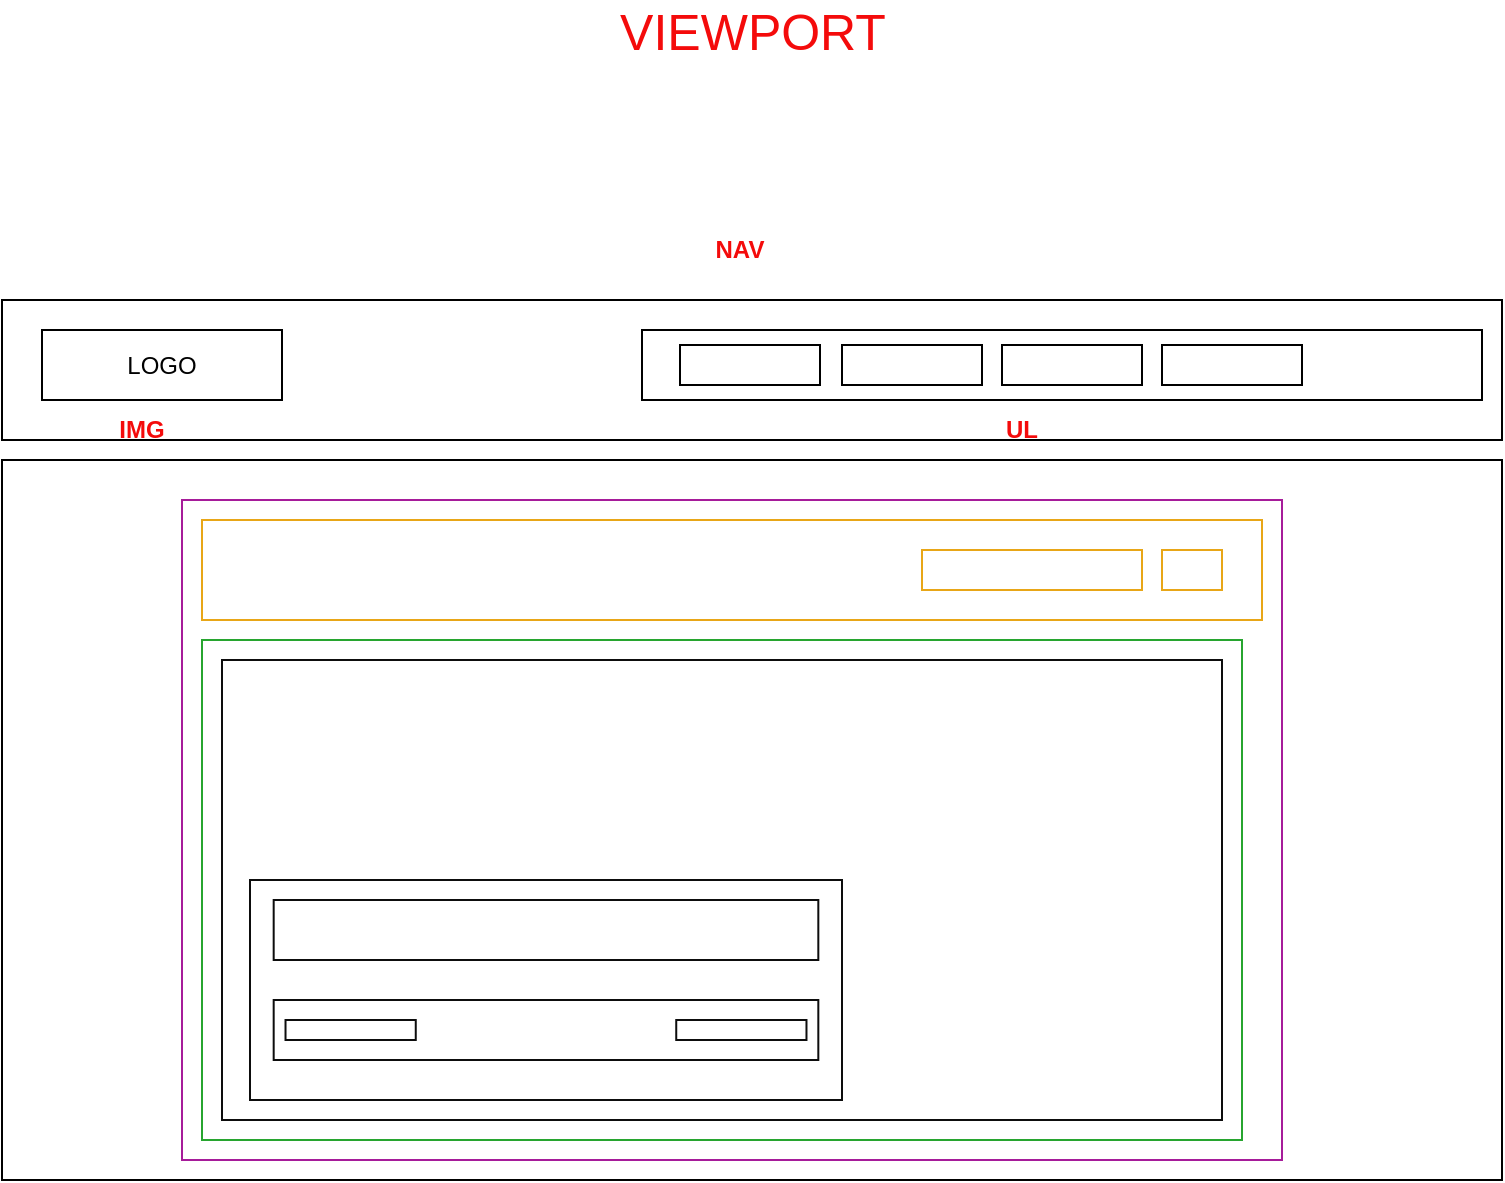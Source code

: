 <mxfile version="20.8.20" type="github">
  <diagram name="Página-1" id="5jDgC4JBltUdnbmfNg-T">
    <mxGraphModel dx="819" dy="1601" grid="1" gridSize="10" guides="1" tooltips="1" connect="1" arrows="1" fold="1" page="1" pageScale="1" pageWidth="827" pageHeight="1169" math="0" shadow="0">
      <root>
        <mxCell id="0" />
        <mxCell id="1" parent="0" />
        <mxCell id="DLjpoMInxnvfnNG7Ht0P-1" value="" style="rounded=0;whiteSpace=wrap;html=1;" parent="1" vertex="1">
          <mxGeometry x="40" y="20" width="750" height="70" as="geometry" />
        </mxCell>
        <mxCell id="DLjpoMInxnvfnNG7Ht0P-2" value="LOGO" style="rounded=0;whiteSpace=wrap;html=1;" parent="1" vertex="1">
          <mxGeometry x="60" y="35" width="120" height="35" as="geometry" />
        </mxCell>
        <mxCell id="DLjpoMInxnvfnNG7Ht0P-3" value="" style="rounded=0;whiteSpace=wrap;html=1;" parent="1" vertex="1">
          <mxGeometry x="360" y="35" width="420" height="35" as="geometry" />
        </mxCell>
        <mxCell id="DLjpoMInxnvfnNG7Ht0P-4" value="" style="rounded=0;whiteSpace=wrap;html=1;" parent="1" vertex="1">
          <mxGeometry x="379" y="42.5" width="70" height="20" as="geometry" />
        </mxCell>
        <mxCell id="DLjpoMInxnvfnNG7Ht0P-5" value="" style="rounded=0;whiteSpace=wrap;html=1;" parent="1" vertex="1">
          <mxGeometry x="540" y="42.5" width="70" height="20" as="geometry" />
        </mxCell>
        <mxCell id="DLjpoMInxnvfnNG7Ht0P-8" value="" style="rounded=0;whiteSpace=wrap;html=1;" parent="1" vertex="1">
          <mxGeometry x="620" y="42.5" width="70" height="20" as="geometry" />
        </mxCell>
        <mxCell id="DLjpoMInxnvfnNG7Ht0P-9" value="" style="rounded=0;whiteSpace=wrap;html=1;" parent="1" vertex="1">
          <mxGeometry x="460" y="42.5" width="70" height="20" as="geometry" />
        </mxCell>
        <mxCell id="DLjpoMInxnvfnNG7Ht0P-10" value="&lt;span&gt;NAV&lt;/span&gt;" style="text;html=1;strokeColor=none;fillColor=none;align=center;verticalAlign=middle;whiteSpace=wrap;rounded=0;fontStyle=1;fontColor=#f40b0b;" parent="1" vertex="1">
          <mxGeometry x="379" y="-20" width="60" height="30" as="geometry" />
        </mxCell>
        <mxCell id="DLjpoMInxnvfnNG7Ht0P-11" value="&lt;span&gt;UL&lt;/span&gt;" style="text;html=1;strokeColor=none;fillColor=none;align=center;verticalAlign=middle;whiteSpace=wrap;rounded=0;fontStyle=1;fontColor=#f40b0b;" parent="1" vertex="1">
          <mxGeometry x="520" y="70" width="60" height="30" as="geometry" />
        </mxCell>
        <mxCell id="DLjpoMInxnvfnNG7Ht0P-12" value="&lt;span&gt;IMG&lt;/span&gt;" style="text;html=1;strokeColor=none;fillColor=none;align=center;verticalAlign=middle;whiteSpace=wrap;rounded=0;fontStyle=1;fontColor=#f40b0b;" parent="1" vertex="1">
          <mxGeometry x="80" y="70" width="60" height="30" as="geometry" />
        </mxCell>
        <mxCell id="DLjpoMInxnvfnNG7Ht0P-13" value="VIEWPORT" style="text;html=1;strokeColor=none;fillColor=none;align=center;verticalAlign=middle;whiteSpace=wrap;rounded=0;fontColor=#f40b0b;fontSize=25;" parent="1" vertex="1">
          <mxGeometry x="334.5" y="-130" width="161" height="30" as="geometry" />
        </mxCell>
        <mxCell id="LdkPaSGKum9pUnrCHZW5-1" value="" style="rounded=0;whiteSpace=wrap;html=1;" parent="1" vertex="1">
          <mxGeometry x="40" y="100" width="750" height="360" as="geometry" />
        </mxCell>
        <mxCell id="LdkPaSGKum9pUnrCHZW5-2" value="" style="rounded=0;whiteSpace=wrap;html=1;strokeColor=#a61c9a;" parent="1" vertex="1">
          <mxGeometry x="130" y="120" width="550" height="330" as="geometry" />
        </mxCell>
        <mxCell id="LdkPaSGKum9pUnrCHZW5-3" value="" style="rounded=0;whiteSpace=wrap;html=1;strokeColor=#e8a617;" parent="1" vertex="1">
          <mxGeometry x="140" y="130" width="530" height="50" as="geometry" />
        </mxCell>
        <mxCell id="LdkPaSGKum9pUnrCHZW5-4" value="" style="rounded=0;whiteSpace=wrap;html=1;strokeColor=#e8a617;" parent="1" vertex="1">
          <mxGeometry x="500" y="145" width="110" height="20" as="geometry" />
        </mxCell>
        <mxCell id="LdkPaSGKum9pUnrCHZW5-5" value="" style="rounded=0;whiteSpace=wrap;html=1;strokeColor=#e8a617;" parent="1" vertex="1">
          <mxGeometry x="620" y="145" width="30" height="20" as="geometry" />
        </mxCell>
        <mxCell id="LdkPaSGKum9pUnrCHZW5-6" value="" style="rounded=0;whiteSpace=wrap;html=1;strokeColor=#27a52f;" parent="1" vertex="1">
          <mxGeometry x="140" y="190" width="520" height="250" as="geometry" />
        </mxCell>
        <mxCell id="LdkPaSGKum9pUnrCHZW5-7" value="" style="rounded=0;whiteSpace=wrap;html=1;strokeColor=#0d0d0d;" parent="1" vertex="1">
          <mxGeometry x="150" y="200" width="500" height="230" as="geometry" />
        </mxCell>
        <mxCell id="huJJJPo14DsxcEzs4Kyg-1" value="" style="group" vertex="1" connectable="0" parent="1">
          <mxGeometry x="164" y="310" width="296" height="110" as="geometry" />
        </mxCell>
        <mxCell id="LdkPaSGKum9pUnrCHZW5-11" value="" style="group" parent="huJJJPo14DsxcEzs4Kyg-1" vertex="1" connectable="0">
          <mxGeometry width="296" height="110" as="geometry" />
        </mxCell>
        <mxCell id="LdkPaSGKum9pUnrCHZW5-8" value="" style="rounded=0;whiteSpace=wrap;html=1;strokeColor=#0d0d0d;" parent="LdkPaSGKum9pUnrCHZW5-11" vertex="1">
          <mxGeometry width="296" height="110" as="geometry" />
        </mxCell>
        <mxCell id="LdkPaSGKum9pUnrCHZW5-9" value="" style="rounded=0;whiteSpace=wrap;html=1;strokeColor=#0d0d0d;" parent="LdkPaSGKum9pUnrCHZW5-11" vertex="1">
          <mxGeometry x="11.84" y="10" width="272.32" height="30" as="geometry" />
        </mxCell>
        <mxCell id="LdkPaSGKum9pUnrCHZW5-10" value="" style="rounded=0;whiteSpace=wrap;html=1;strokeColor=#0d0d0d;" parent="LdkPaSGKum9pUnrCHZW5-11" vertex="1">
          <mxGeometry x="11.84" y="60" width="272.32" height="30" as="geometry" />
        </mxCell>
        <mxCell id="LdkPaSGKum9pUnrCHZW5-14" value="" style="rounded=0;whiteSpace=wrap;html=1;strokeColor=#0d0d0d;" parent="LdkPaSGKum9pUnrCHZW5-11" vertex="1">
          <mxGeometry x="213.12" y="70" width="65.12" height="10" as="geometry" />
        </mxCell>
        <mxCell id="LdkPaSGKum9pUnrCHZW5-13" value="" style="rounded=0;whiteSpace=wrap;html=1;strokeColor=#0d0d0d;" parent="huJJJPo14DsxcEzs4Kyg-1" vertex="1">
          <mxGeometry x="17.76" y="70" width="65.12" height="10" as="geometry" />
        </mxCell>
      </root>
    </mxGraphModel>
  </diagram>
</mxfile>
